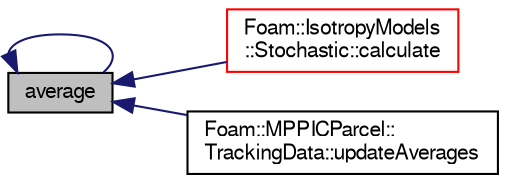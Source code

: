 digraph "average"
{
  bgcolor="transparent";
  edge [fontname="FreeSans",fontsize="10",labelfontname="FreeSans",labelfontsize="10"];
  node [fontname="FreeSans",fontsize="10",shape=record];
  rankdir="LR";
  Node29 [label="average",height=0.2,width=0.4,color="black", fillcolor="grey75", style="filled", fontcolor="black"];
  Node29 -> Node29 [dir="back",color="midnightblue",fontsize="10",style="solid",fontname="FreeSans"];
  Node29 -> Node30 [dir="back",color="midnightblue",fontsize="10",style="solid",fontname="FreeSans"];
  Node30 [label="Foam::IsotropyModels\l::Stochastic::calculate",height=0.2,width=0.4,color="red",URL="$a24246.html#afe1d8348c24e6589bc7c0b3f689316a7",tooltip="Member Functions. "];
  Node29 -> Node32 [dir="back",color="midnightblue",fontsize="10",style="solid",fontname="FreeSans"];
  Node32 [label="Foam::MPPICParcel::\lTrackingData::updateAverages",height=0.2,width=0.4,color="black",URL="$a23902.html#a0217ff96f5dc302a3e6794c11be2cbe4",tooltip="Update the MPPIC averages. "];
}
